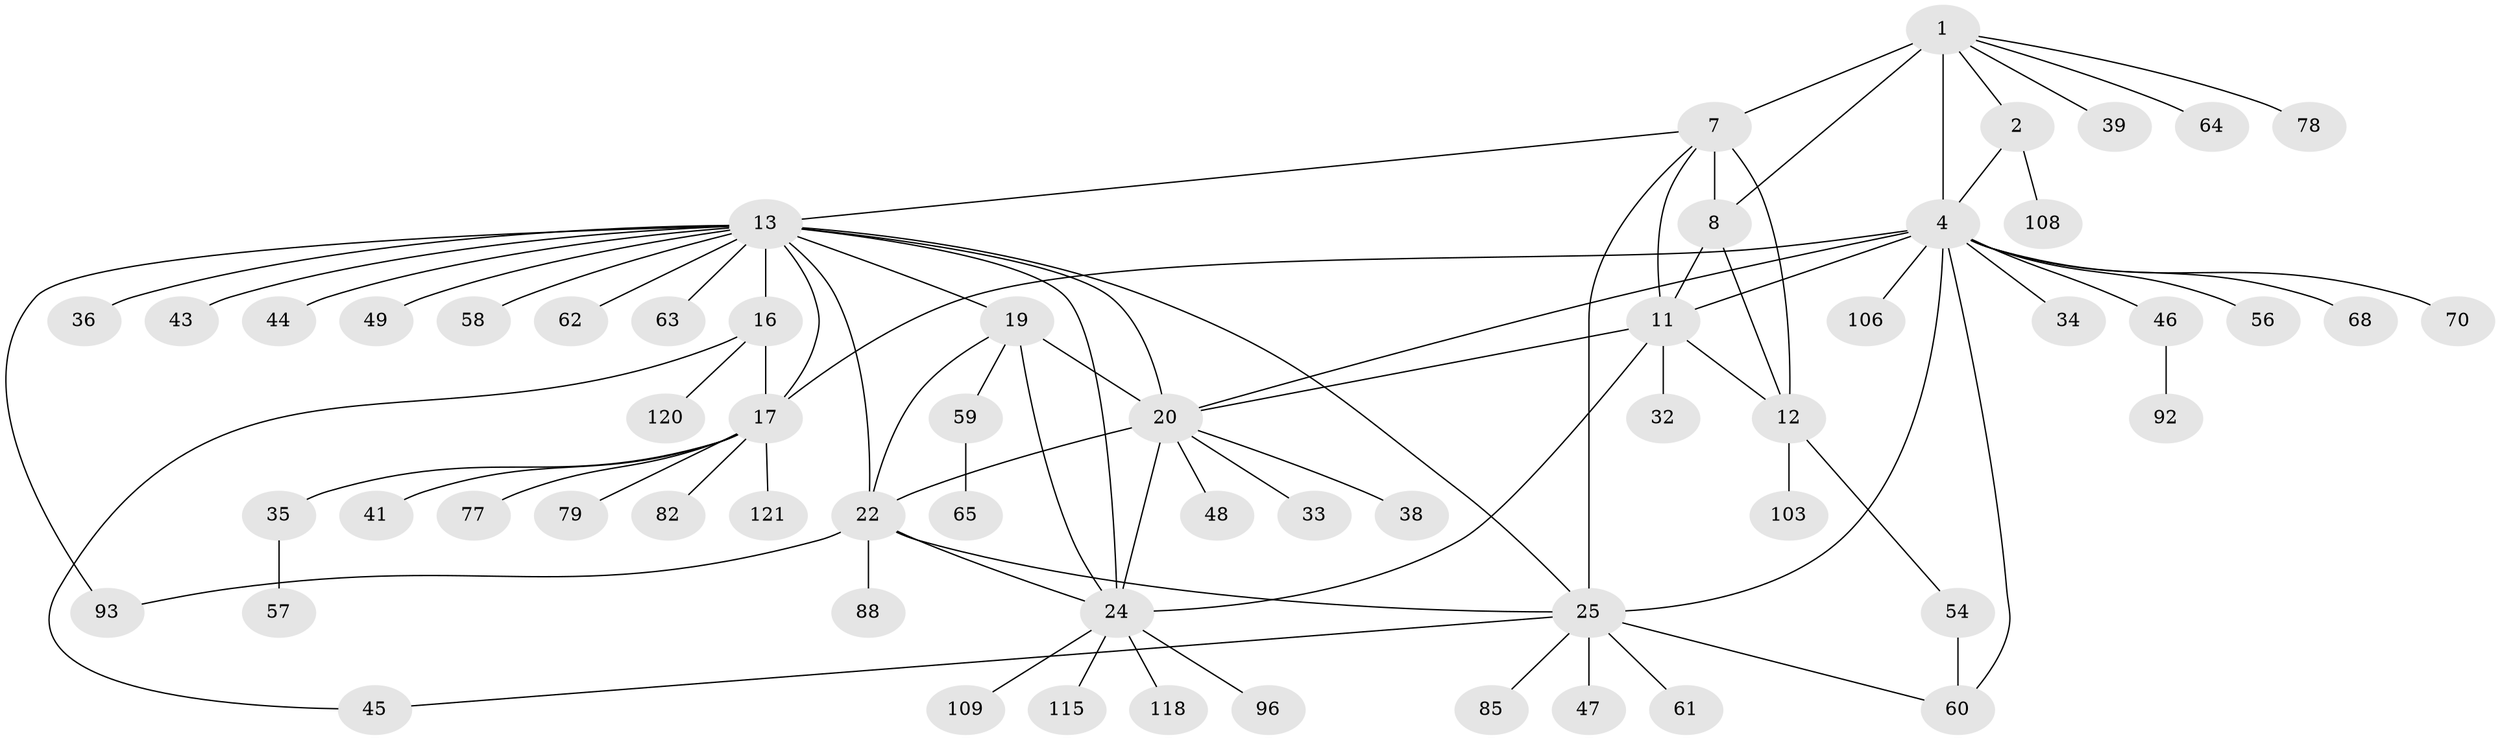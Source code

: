 // original degree distribution, {7: 0.05785123966942149, 6: 0.024793388429752067, 8: 0.0743801652892562, 5: 0.008264462809917356, 19: 0.008264462809917356, 9: 0.024793388429752067, 11: 0.008264462809917356, 14: 0.008264462809917356, 12: 0.01652892561983471, 10: 0.01652892561983471, 1: 0.6115702479338843, 2: 0.10743801652892562, 3: 0.024793388429752067, 4: 0.008264462809917356}
// Generated by graph-tools (version 1.1) at 2025/16/03/09/25 04:16:09]
// undirected, 60 vertices, 83 edges
graph export_dot {
graph [start="1"]
  node [color=gray90,style=filled];
  1 [super="+3"];
  2;
  4 [super="+6+5"];
  7 [super="+74+83+53+9+10"];
  8;
  11 [super="+73+97+101"];
  12;
  13 [super="+14+71"];
  16 [super="+18"];
  17;
  19 [super="+94"];
  20 [super="+37+42+23"];
  22;
  24;
  25 [super="+52+29+76+26"];
  32;
  33;
  34;
  35;
  36;
  38;
  39;
  41;
  43;
  44;
  45;
  46;
  47;
  48;
  49;
  54;
  56;
  57;
  58;
  59;
  60;
  61;
  62;
  63;
  64;
  65;
  68;
  70;
  77;
  78;
  79;
  82;
  85;
  88;
  92;
  93;
  96;
  103;
  106;
  108;
  109;
  115;
  118;
  120;
  121;
  1 -- 2 [weight=2];
  1 -- 4 [weight=6];
  1 -- 8;
  1 -- 7;
  1 -- 64;
  1 -- 39;
  1 -- 78;
  2 -- 4 [weight=3];
  2 -- 108;
  4 -- 34;
  4 -- 70;
  4 -- 106;
  4 -- 68;
  4 -- 11 [weight=2];
  4 -- 46;
  4 -- 17;
  4 -- 56;
  4 -- 60;
  4 -- 25 [weight=2];
  4 -- 20;
  7 -- 8 [weight=3];
  7 -- 11 [weight=3];
  7 -- 12 [weight=3];
  7 -- 25 [weight=2];
  7 -- 13;
  8 -- 11;
  8 -- 12;
  11 -- 12;
  11 -- 32;
  11 -- 24;
  11 -- 20;
  12 -- 54;
  12 -- 103;
  13 -- 16 [weight=6];
  13 -- 17 [weight=3];
  13 -- 44;
  13 -- 19;
  13 -- 20 [weight=2];
  13 -- 22;
  13 -- 24;
  13 -- 25;
  13 -- 93;
  13 -- 36;
  13 -- 43;
  13 -- 49;
  13 -- 58;
  13 -- 62;
  13 -- 63;
  16 -- 17 [weight=2];
  16 -- 45;
  16 -- 120;
  17 -- 35;
  17 -- 41;
  17 -- 77;
  17 -- 79;
  17 -- 82;
  17 -- 121;
  19 -- 20 [weight=2];
  19 -- 22;
  19 -- 24;
  19 -- 59;
  20 -- 22 [weight=2];
  20 -- 24 [weight=2];
  20 -- 33;
  20 -- 38;
  20 -- 48;
  22 -- 24;
  22 -- 88;
  22 -- 93;
  22 -- 25;
  24 -- 96;
  24 -- 109;
  24 -- 115;
  24 -- 118;
  25 -- 61;
  25 -- 45;
  25 -- 47;
  25 -- 85;
  25 -- 60;
  35 -- 57;
  46 -- 92;
  54 -- 60;
  59 -- 65;
}
